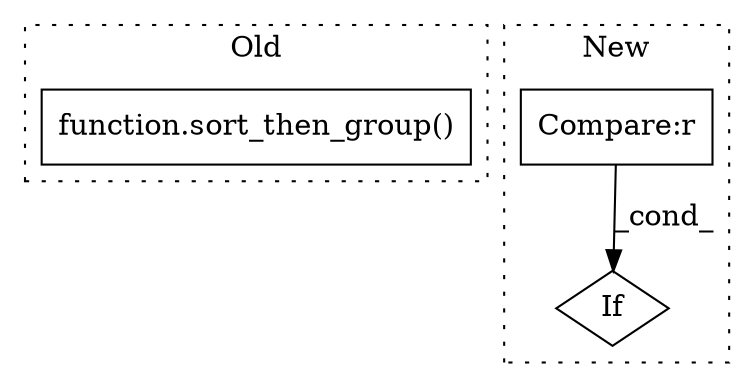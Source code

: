 digraph G {
subgraph cluster0 {
1 [label="function.sort_then_group()" a="75" s="14946,15036" l="37,147" shape="box"];
label = "Old";
style="dotted";
}
subgraph cluster1 {
2 [label="If" a="96" s="15000" l="3" shape="diamond"];
3 [label="Compare:r" a="40" s="15003" l="19" shape="box"];
label = "New";
style="dotted";
}
3 -> 2 [label="_cond_"];
}